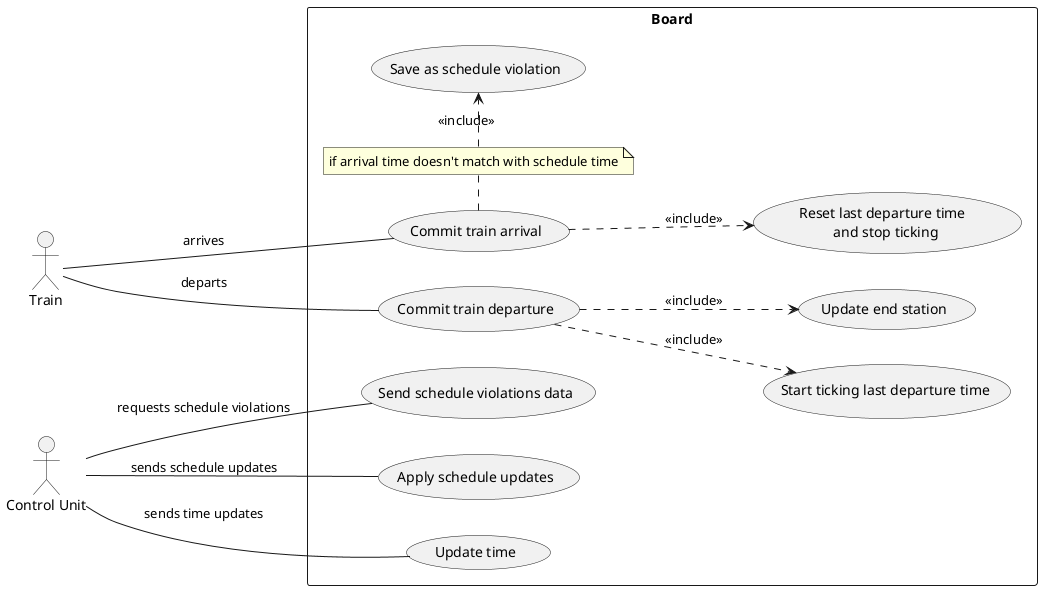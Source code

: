 @startuml
left to right direction
skinparam packageStyle rectangle

actor Train
actor :Control Unit: as CU

rectangle Board {

Train -- (Commit train arrival) : arrives
Train -- (Commit train departure) : departs

note "if arrival time doesn't match with schedule time" as ifNote
(Commit train arrival) . ifNote
ifNote .> (Save as schedule violation) : <<include>>
(Commit train arrival) ..> (Reset last departure time \n and stop ticking) : <<include>>

(Commit train departure) ..> (Start ticking last departure time) : <<include>>
(Commit train departure) ..> (Update end station) : <<include>>


CU -- (Send schedule violations data) : requests schedule violations
CU -- (Apply schedule updates) : sends schedule updates
CU -- (Update time) : \nsends time updates
}
@enduml